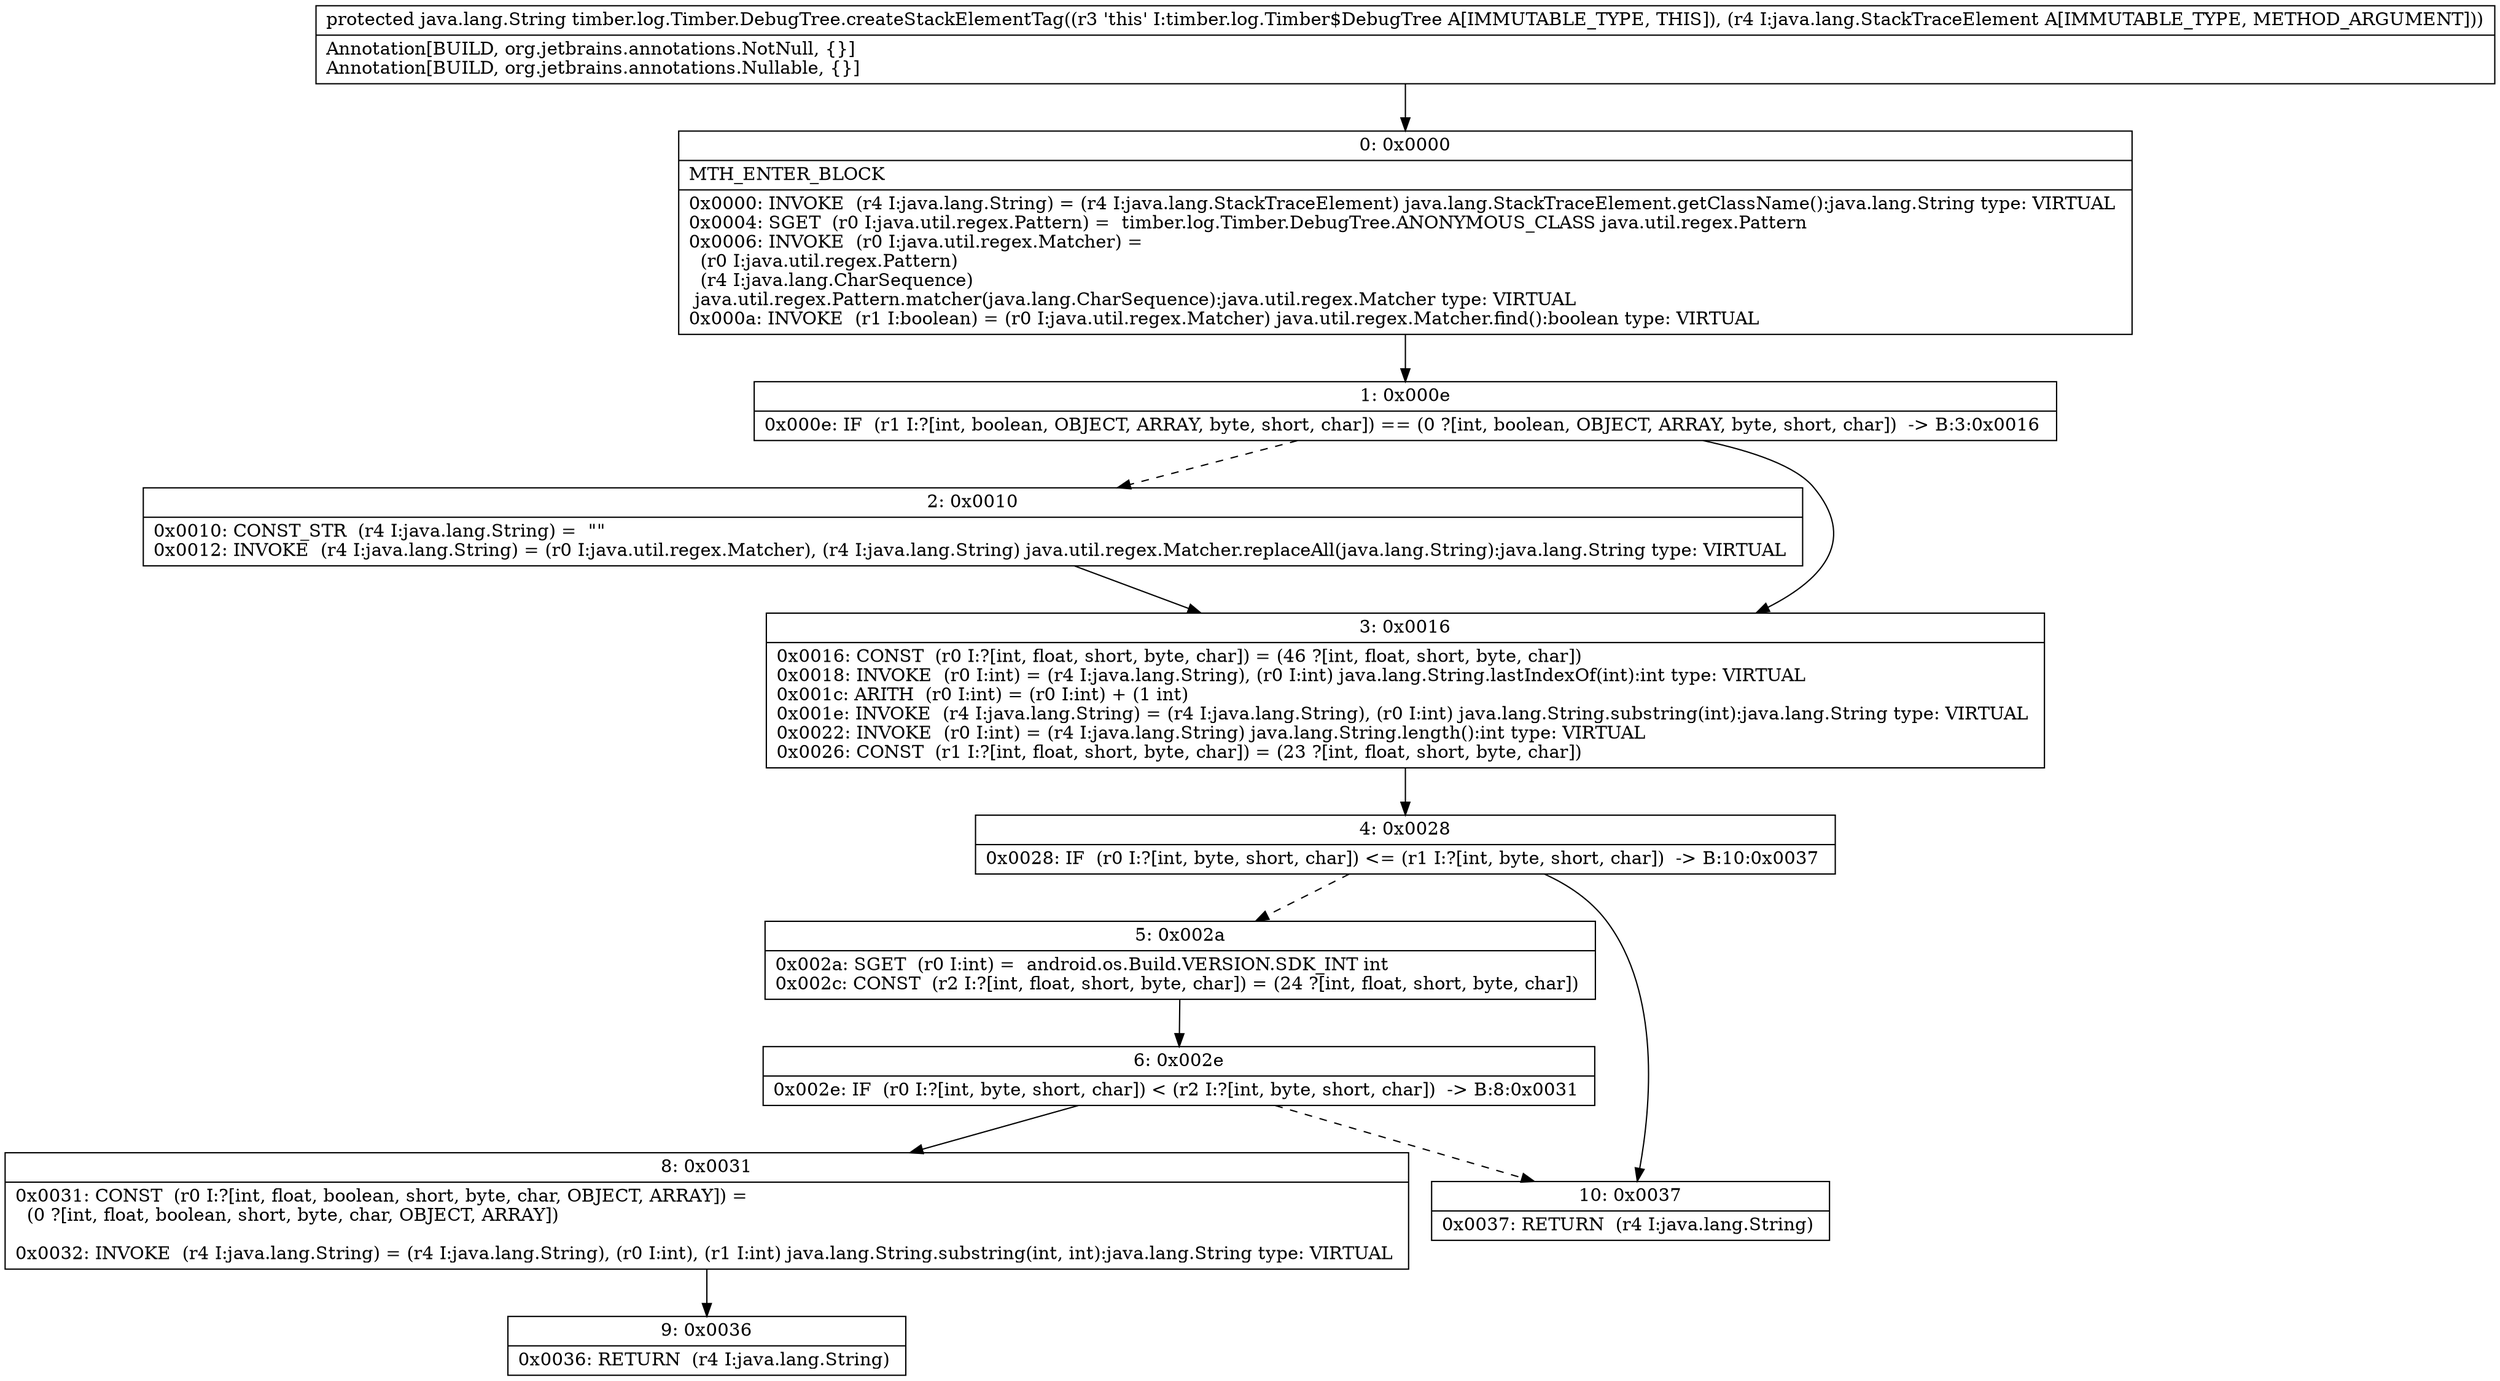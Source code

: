 digraph "CFG fortimber.log.Timber.DebugTree.createStackElementTag(Ljava\/lang\/StackTraceElement;)Ljava\/lang\/String;" {
Node_0 [shape=record,label="{0\:\ 0x0000|MTH_ENTER_BLOCK\l|0x0000: INVOKE  (r4 I:java.lang.String) = (r4 I:java.lang.StackTraceElement) java.lang.StackTraceElement.getClassName():java.lang.String type: VIRTUAL \l0x0004: SGET  (r0 I:java.util.regex.Pattern) =  timber.log.Timber.DebugTree.ANONYMOUS_CLASS java.util.regex.Pattern \l0x0006: INVOKE  (r0 I:java.util.regex.Matcher) = \l  (r0 I:java.util.regex.Pattern)\l  (r4 I:java.lang.CharSequence)\l java.util.regex.Pattern.matcher(java.lang.CharSequence):java.util.regex.Matcher type: VIRTUAL \l0x000a: INVOKE  (r1 I:boolean) = (r0 I:java.util.regex.Matcher) java.util.regex.Matcher.find():boolean type: VIRTUAL \l}"];
Node_1 [shape=record,label="{1\:\ 0x000e|0x000e: IF  (r1 I:?[int, boolean, OBJECT, ARRAY, byte, short, char]) == (0 ?[int, boolean, OBJECT, ARRAY, byte, short, char])  \-\> B:3:0x0016 \l}"];
Node_2 [shape=record,label="{2\:\ 0x0010|0x0010: CONST_STR  (r4 I:java.lang.String) =  \"\" \l0x0012: INVOKE  (r4 I:java.lang.String) = (r0 I:java.util.regex.Matcher), (r4 I:java.lang.String) java.util.regex.Matcher.replaceAll(java.lang.String):java.lang.String type: VIRTUAL \l}"];
Node_3 [shape=record,label="{3\:\ 0x0016|0x0016: CONST  (r0 I:?[int, float, short, byte, char]) = (46 ?[int, float, short, byte, char]) \l0x0018: INVOKE  (r0 I:int) = (r4 I:java.lang.String), (r0 I:int) java.lang.String.lastIndexOf(int):int type: VIRTUAL \l0x001c: ARITH  (r0 I:int) = (r0 I:int) + (1 int) \l0x001e: INVOKE  (r4 I:java.lang.String) = (r4 I:java.lang.String), (r0 I:int) java.lang.String.substring(int):java.lang.String type: VIRTUAL \l0x0022: INVOKE  (r0 I:int) = (r4 I:java.lang.String) java.lang.String.length():int type: VIRTUAL \l0x0026: CONST  (r1 I:?[int, float, short, byte, char]) = (23 ?[int, float, short, byte, char]) \l}"];
Node_4 [shape=record,label="{4\:\ 0x0028|0x0028: IF  (r0 I:?[int, byte, short, char]) \<= (r1 I:?[int, byte, short, char])  \-\> B:10:0x0037 \l}"];
Node_5 [shape=record,label="{5\:\ 0x002a|0x002a: SGET  (r0 I:int) =  android.os.Build.VERSION.SDK_INT int \l0x002c: CONST  (r2 I:?[int, float, short, byte, char]) = (24 ?[int, float, short, byte, char]) \l}"];
Node_6 [shape=record,label="{6\:\ 0x002e|0x002e: IF  (r0 I:?[int, byte, short, char]) \< (r2 I:?[int, byte, short, char])  \-\> B:8:0x0031 \l}"];
Node_8 [shape=record,label="{8\:\ 0x0031|0x0031: CONST  (r0 I:?[int, float, boolean, short, byte, char, OBJECT, ARRAY]) = \l  (0 ?[int, float, boolean, short, byte, char, OBJECT, ARRAY])\l \l0x0032: INVOKE  (r4 I:java.lang.String) = (r4 I:java.lang.String), (r0 I:int), (r1 I:int) java.lang.String.substring(int, int):java.lang.String type: VIRTUAL \l}"];
Node_9 [shape=record,label="{9\:\ 0x0036|0x0036: RETURN  (r4 I:java.lang.String) \l}"];
Node_10 [shape=record,label="{10\:\ 0x0037|0x0037: RETURN  (r4 I:java.lang.String) \l}"];
MethodNode[shape=record,label="{protected java.lang.String timber.log.Timber.DebugTree.createStackElementTag((r3 'this' I:timber.log.Timber$DebugTree A[IMMUTABLE_TYPE, THIS]), (r4 I:java.lang.StackTraceElement A[IMMUTABLE_TYPE, METHOD_ARGUMENT]))  | Annotation[BUILD, org.jetbrains.annotations.NotNull, \{\}]\lAnnotation[BUILD, org.jetbrains.annotations.Nullable, \{\}]\l}"];
MethodNode -> Node_0;
Node_0 -> Node_1;
Node_1 -> Node_2[style=dashed];
Node_1 -> Node_3;
Node_2 -> Node_3;
Node_3 -> Node_4;
Node_4 -> Node_5[style=dashed];
Node_4 -> Node_10;
Node_5 -> Node_6;
Node_6 -> Node_8;
Node_6 -> Node_10[style=dashed];
Node_8 -> Node_9;
}


